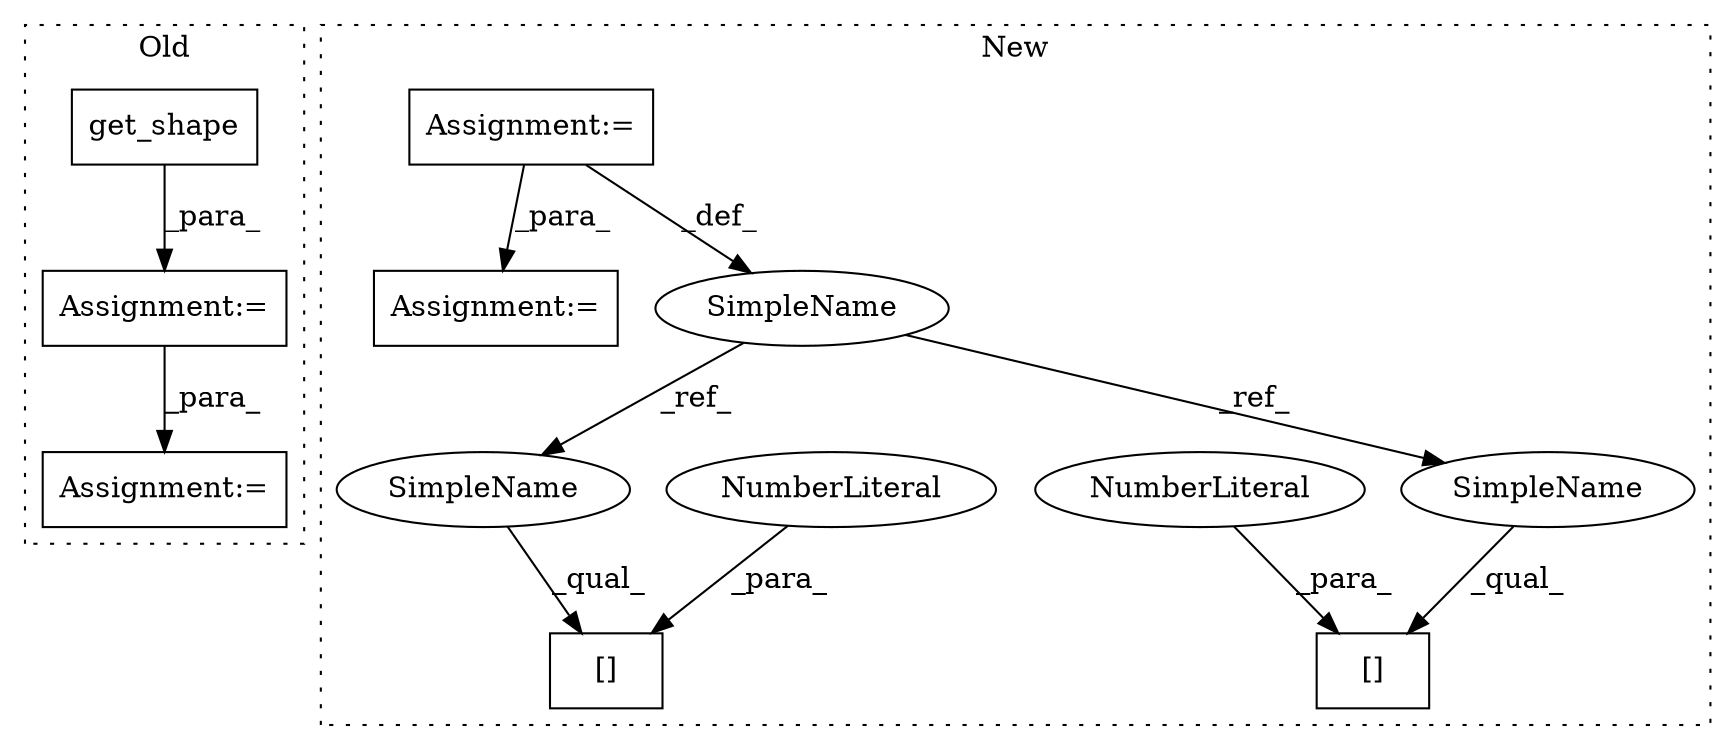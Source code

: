 digraph G {
subgraph cluster0 {
1 [label="get_shape" a="32" s="3806" l="11" shape="box"];
3 [label="Assignment:=" a="7" s="4144" l="1" shape="box"];
6 [label="Assignment:=" a="7" s="3836" l="1" shape="box"];
label = "Old";
style="dotted";
}
subgraph cluster1 {
2 [label="[]" a="2" s="3873,3880" l="6,1" shape="box"];
4 [label="Assignment:=" a="7" s="3771" l="1" shape="box"];
5 [label="Assignment:=" a="7" s="3854" l="1" shape="box"];
7 [label="[]" a="2" s="3811,3818" l="6,1" shape="box"];
8 [label="NumberLiteral" a="34" s="3879" l="1" shape="ellipse"];
9 [label="NumberLiteral" a="34" s="3817" l="1" shape="ellipse"];
10 [label="SimpleName" a="42" s="3766" l="5" shape="ellipse"];
11 [label="SimpleName" a="42" s="3811" l="5" shape="ellipse"];
12 [label="SimpleName" a="42" s="3873" l="5" shape="ellipse"];
label = "New";
style="dotted";
}
1 -> 6 [label="_para_"];
4 -> 5 [label="_para_"];
4 -> 10 [label="_def_"];
6 -> 3 [label="_para_"];
8 -> 2 [label="_para_"];
9 -> 7 [label="_para_"];
10 -> 11 [label="_ref_"];
10 -> 12 [label="_ref_"];
11 -> 7 [label="_qual_"];
12 -> 2 [label="_qual_"];
}